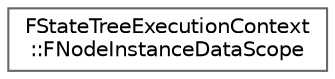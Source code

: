 digraph "Graphical Class Hierarchy"
{
 // INTERACTIVE_SVG=YES
 // LATEX_PDF_SIZE
  bgcolor="transparent";
  edge [fontname=Helvetica,fontsize=10,labelfontname=Helvetica,labelfontsize=10];
  node [fontname=Helvetica,fontsize=10,shape=box,height=0.2,width=0.4];
  rankdir="LR";
  Node0 [id="Node000000",label="FStateTreeExecutionContext\l::FNodeInstanceDataScope",height=0.2,width=0.4,color="grey40", fillcolor="white", style="filled",URL="$d4/d17/structFStateTreeExecutionContext_1_1FNodeInstanceDataScope.html",tooltip="Helper struct to set current node data."];
}
